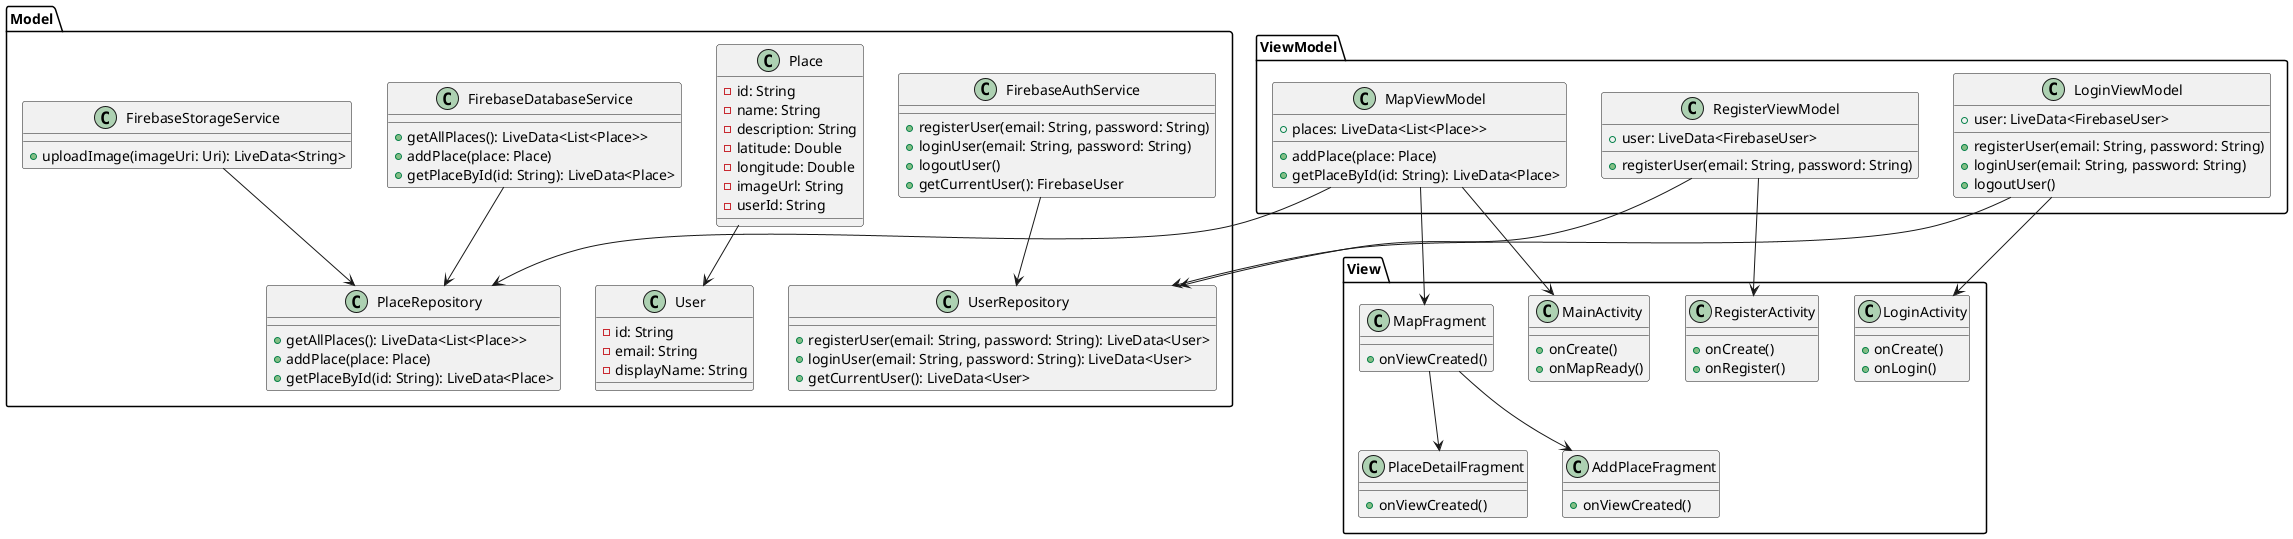 @startuml

package "Model" {
  class Place {
    - id: String
    - name: String
    - description: String
    - latitude: Double
    - longitude: Double
    - imageUrl: String
    - userId: String
  }

  class User {
    - id: String
    - email: String
    - displayName: String
  }

  class PlaceRepository {
    + getAllPlaces(): LiveData<List<Place>>
    + addPlace(place: Place)
    + getPlaceById(id: String): LiveData<Place>
  }

  class UserRepository {
    + registerUser(email: String, password: String): LiveData<User>
    + loginUser(email: String, password: String): LiveData<User>
    + getCurrentUser(): LiveData<User>
  }

  class FirebaseAuthService {
    + registerUser(email: String, password: String)
    + loginUser(email: String, password: String)
    + logoutUser()
    + getCurrentUser(): FirebaseUser
  }

  class FirebaseDatabaseService {
    + getAllPlaces(): LiveData<List<Place>>
    + addPlace(place: Place)
    + getPlaceById(id: String): LiveData<Place>
  }

  class FirebaseStorageService {
    + uploadImage(imageUri: Uri): LiveData<String>
  }
}

package "ViewModel" {
  class MapViewModel {
    + places: LiveData<List<Place>>
    + addPlace(place: Place)
    + getPlaceById(id: String): LiveData<Place>
  }

  class LoginViewModel {
    + user: LiveData<FirebaseUser>
    + registerUser(email: String, password: String)
    + loginUser(email: String, password: String)
    + logoutUser()
  }

  class RegisterViewModel {
    + user: LiveData<FirebaseUser>
    + registerUser(email: String, password: String)
  }
}

package "View" {
  class MainActivity {
    + onCreate()
    + onMapReady()
  }

  class LoginActivity {
    + onCreate()
    + onLogin()
  }

  class RegisterActivity {
    + onCreate()
    + onRegister()
  }

  class MapFragment {
    + onViewCreated()
  }

  class PlaceDetailFragment {
    + onViewCreated()
  }

  class AddPlaceFragment {
    + onViewCreated()
  }
}

Model.FirebaseAuthService --> Model.UserRepository
Model.FirebaseDatabaseService --> Model.PlaceRepository
Model.FirebaseStorageService --> Model.PlaceRepository
ViewModel.MapViewModel --> Model.PlaceRepository
ViewModel.LoginViewModel --> Model.UserRepository
ViewModel.RegisterViewModel --> Model.UserRepository
ViewModel.MapViewModel --> View.MapFragment
ViewModel.MapViewModel --> View.MainActivity
ViewModel.LoginViewModel --> View.LoginActivity
ViewModel.RegisterViewModel --> View.RegisterActivity
View.MapFragment --> View.PlaceDetailFragment
View.MapFragment --> View.AddPlaceFragment
Model.Place --> Model.User

@enduml

